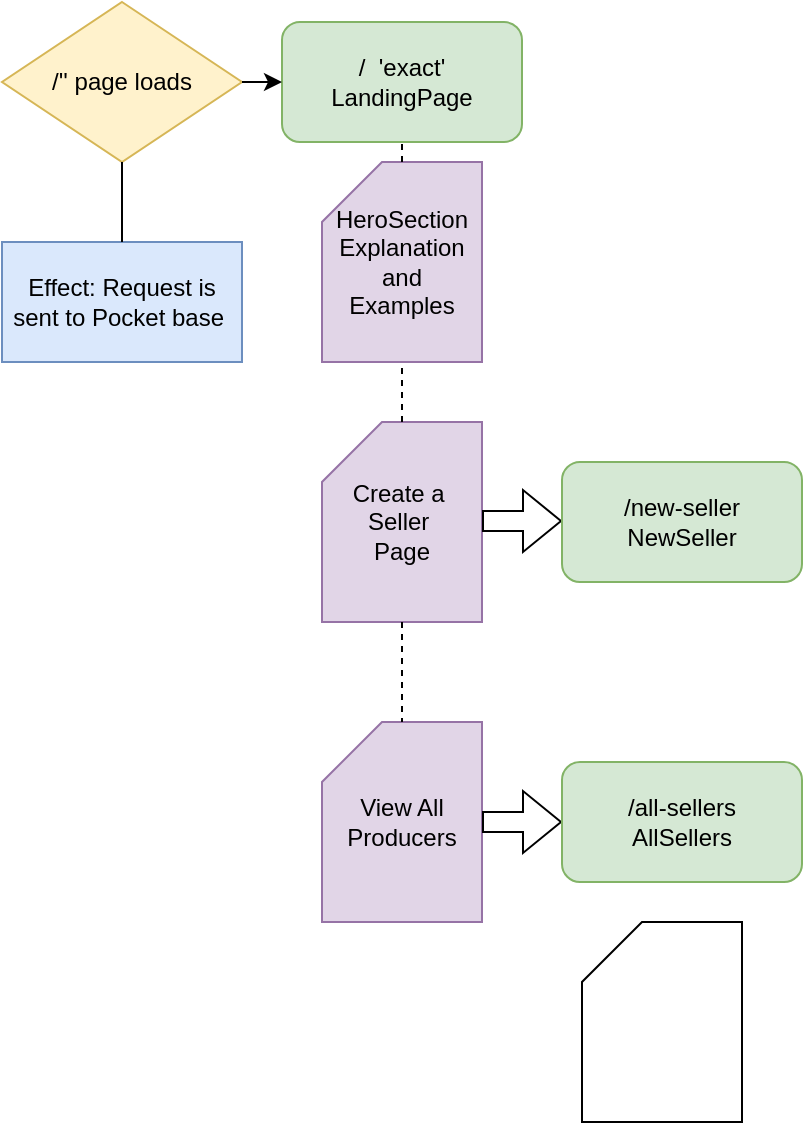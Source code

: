 <mxfile version="19.0.0" type="github">
  <diagram id="Qugt7vFjBJuJc-CTMBGw" name="Page-1">
    <mxGraphModel dx="1038" dy="579" grid="1" gridSize="10" guides="1" tooltips="1" connect="1" arrows="1" fold="1" page="1" pageScale="1" pageWidth="850" pageHeight="1100" math="0" shadow="0">
      <root>
        <mxCell id="0" />
        <mxCell id="1" parent="0" />
        <mxCell id="36XFqkoAyAs1-mkHfhgI-1" value="/&#39;&#39; page loads" style="rhombus;whiteSpace=wrap;html=1;fillColor=#fff2cc;strokeColor=#d6b656;" vertex="1" parent="1">
          <mxGeometry x="40" y="40" width="120" height="80" as="geometry" />
        </mxCell>
        <mxCell id="36XFqkoAyAs1-mkHfhgI-2" value="Effect: Request is sent to Pocket base&amp;nbsp;" style="rounded=0;whiteSpace=wrap;html=1;fillColor=#dae8fc;strokeColor=#6c8ebf;" vertex="1" parent="1">
          <mxGeometry x="40" y="160" width="120" height="60" as="geometry" />
        </mxCell>
        <mxCell id="36XFqkoAyAs1-mkHfhgI-3" value="" style="endArrow=none;html=1;rounded=0;entryX=0.5;entryY=1;entryDx=0;entryDy=0;exitX=0.5;exitY=0;exitDx=0;exitDy=0;" edge="1" parent="1" source="36XFqkoAyAs1-mkHfhgI-2" target="36XFqkoAyAs1-mkHfhgI-1">
          <mxGeometry width="50" height="50" relative="1" as="geometry">
            <mxPoint x="420" y="200" as="sourcePoint" />
            <mxPoint x="470" y="150" as="targetPoint" />
          </mxGeometry>
        </mxCell>
        <mxCell id="36XFqkoAyAs1-mkHfhgI-4" value="/&amp;nbsp; &#39;exact&#39;&lt;br&gt;LandingPage" style="rounded=1;whiteSpace=wrap;html=1;fillColor=#d5e8d4;strokeColor=#82b366;" vertex="1" parent="1">
          <mxGeometry x="180" y="50" width="120" height="60" as="geometry" />
        </mxCell>
        <mxCell id="36XFqkoAyAs1-mkHfhgI-5" value="" style="endArrow=classic;html=1;rounded=0;exitX=1;exitY=0.5;exitDx=0;exitDy=0;entryX=0;entryY=0.5;entryDx=0;entryDy=0;" edge="1" parent="1" source="36XFqkoAyAs1-mkHfhgI-1" target="36XFqkoAyAs1-mkHfhgI-4">
          <mxGeometry width="50" height="50" relative="1" as="geometry">
            <mxPoint x="420" y="190" as="sourcePoint" />
            <mxPoint x="470" y="140" as="targetPoint" />
          </mxGeometry>
        </mxCell>
        <mxCell id="36XFqkoAyAs1-mkHfhgI-12" value="HeroSection&lt;br&gt;Explanation&lt;br&gt;and&lt;br&gt;Examples" style="shape=card;whiteSpace=wrap;html=1;fillColor=#e1d5e7;strokeColor=#9673a6;" vertex="1" parent="1">
          <mxGeometry x="200" y="120" width="80" height="100" as="geometry" />
        </mxCell>
        <mxCell id="36XFqkoAyAs1-mkHfhgI-13" value="" style="endArrow=none;dashed=1;html=1;rounded=0;entryX=0.5;entryY=1;entryDx=0;entryDy=0;" edge="1" parent="1" source="36XFqkoAyAs1-mkHfhgI-12" target="36XFqkoAyAs1-mkHfhgI-4">
          <mxGeometry width="50" height="50" relative="1" as="geometry">
            <mxPoint x="420" y="140" as="sourcePoint" />
            <mxPoint x="470" y="90" as="targetPoint" />
          </mxGeometry>
        </mxCell>
        <mxCell id="36XFqkoAyAs1-mkHfhgI-14" value="Create a&amp;nbsp;&lt;br&gt;Seller&amp;nbsp;&lt;br&gt;Page" style="shape=card;whiteSpace=wrap;html=1;fillColor=#e1d5e7;strokeColor=#9673a6;" vertex="1" parent="1">
          <mxGeometry x="200" y="250" width="80" height="100" as="geometry" />
        </mxCell>
        <mxCell id="36XFqkoAyAs1-mkHfhgI-15" value="View All&lt;br&gt;Producers" style="shape=card;whiteSpace=wrap;html=1;fillColor=#e1d5e7;strokeColor=#9673a6;" vertex="1" parent="1">
          <mxGeometry x="200" y="400" width="80" height="100" as="geometry" />
        </mxCell>
        <mxCell id="36XFqkoAyAs1-mkHfhgI-16" value="" style="endArrow=none;dashed=1;html=1;rounded=0;entryX=0.5;entryY=1;entryDx=0;entryDy=0;entryPerimeter=0;exitX=0.5;exitY=0;exitDx=0;exitDy=0;exitPerimeter=0;" edge="1" parent="1" source="36XFqkoAyAs1-mkHfhgI-14" target="36XFqkoAyAs1-mkHfhgI-12">
          <mxGeometry width="50" height="50" relative="1" as="geometry">
            <mxPoint x="340" y="310" as="sourcePoint" />
            <mxPoint x="390" y="260" as="targetPoint" />
          </mxGeometry>
        </mxCell>
        <mxCell id="36XFqkoAyAs1-mkHfhgI-17" value="" style="endArrow=none;dashed=1;html=1;rounded=0;entryX=0.5;entryY=0;entryDx=0;entryDy=0;entryPerimeter=0;" edge="1" parent="1" source="36XFqkoAyAs1-mkHfhgI-14" target="36XFqkoAyAs1-mkHfhgI-15">
          <mxGeometry width="50" height="50" relative="1" as="geometry">
            <mxPoint x="240" y="380" as="sourcePoint" />
            <mxPoint x="240" y="340" as="targetPoint" />
          </mxGeometry>
        </mxCell>
        <mxCell id="36XFqkoAyAs1-mkHfhgI-18" value="" style="shape=flexArrow;endArrow=classic;html=1;rounded=0;exitX=1;exitY=0.5;exitDx=0;exitDy=0;exitPerimeter=0;" edge="1" parent="1" source="36XFqkoAyAs1-mkHfhgI-15">
          <mxGeometry width="50" height="50" relative="1" as="geometry">
            <mxPoint x="340" y="370" as="sourcePoint" />
            <mxPoint x="320" y="450" as="targetPoint" />
          </mxGeometry>
        </mxCell>
        <mxCell id="36XFqkoAyAs1-mkHfhgI-19" value="" style="shape=flexArrow;endArrow=classic;html=1;rounded=0;exitX=1;exitY=0.5;exitDx=0;exitDy=0;exitPerimeter=0;" edge="1" parent="1">
          <mxGeometry width="50" height="50" relative="1" as="geometry">
            <mxPoint x="280" y="299.5" as="sourcePoint" />
            <mxPoint x="320" y="299.5" as="targetPoint" />
          </mxGeometry>
        </mxCell>
        <mxCell id="36XFqkoAyAs1-mkHfhgI-21" value="/all-sellers&lt;br&gt;AllSellers" style="rounded=1;whiteSpace=wrap;html=1;fillColor=#d5e8d4;strokeColor=#82b366;" vertex="1" parent="1">
          <mxGeometry x="320" y="420" width="120" height="60" as="geometry" />
        </mxCell>
        <mxCell id="36XFqkoAyAs1-mkHfhgI-22" value="/new-seller&lt;br&gt;NewSeller" style="rounded=1;whiteSpace=wrap;html=1;fillColor=#d5e8d4;strokeColor=#82b366;" vertex="1" parent="1">
          <mxGeometry x="320" y="270" width="120" height="60" as="geometry" />
        </mxCell>
        <mxCell id="36XFqkoAyAs1-mkHfhgI-23" value="" style="shape=card;whiteSpace=wrap;html=1;" vertex="1" parent="1">
          <mxGeometry x="330" y="500" width="80" height="100" as="geometry" />
        </mxCell>
      </root>
    </mxGraphModel>
  </diagram>
</mxfile>
